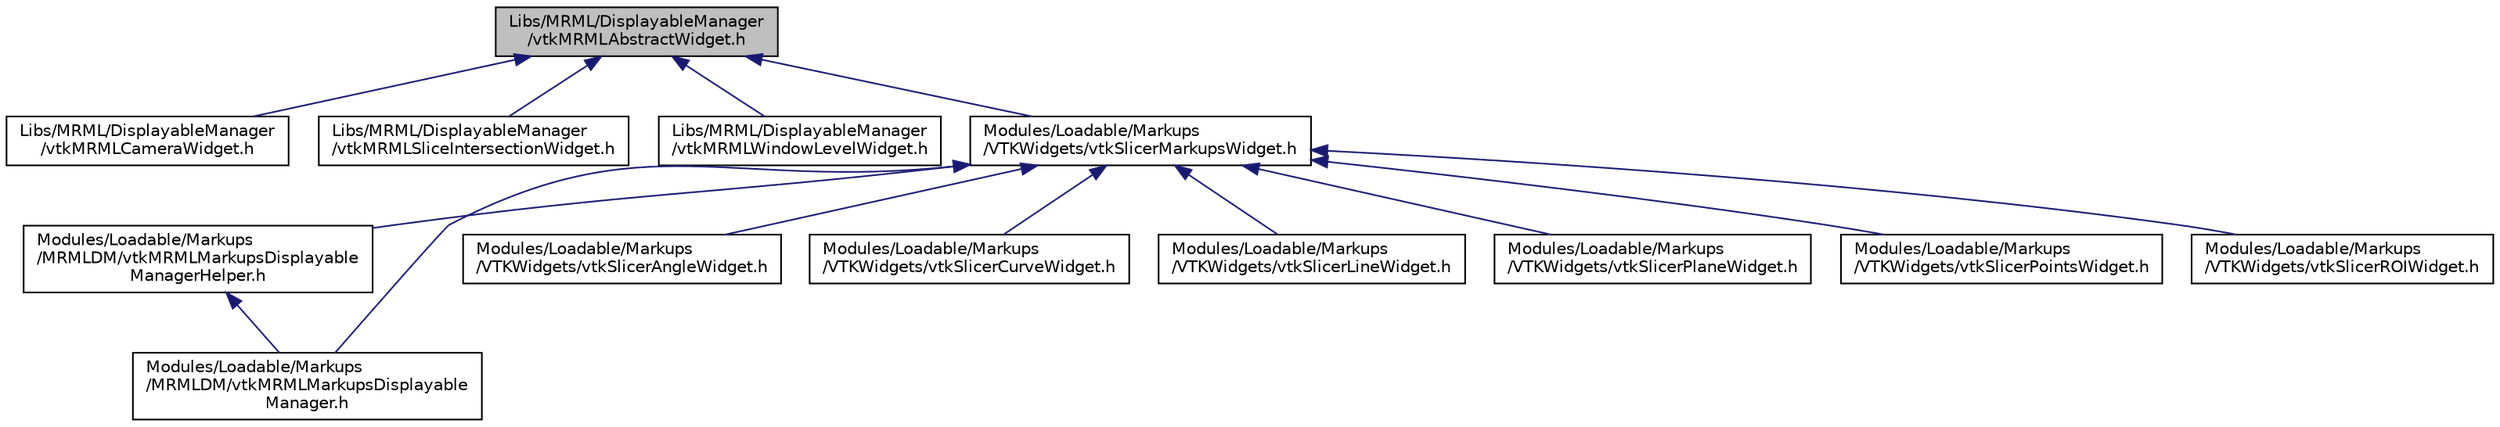 digraph "Libs/MRML/DisplayableManager/vtkMRMLAbstractWidget.h"
{
  bgcolor="transparent";
  edge [fontname="Helvetica",fontsize="10",labelfontname="Helvetica",labelfontsize="10"];
  node [fontname="Helvetica",fontsize="10",shape=record];
  Node6 [label="Libs/MRML/DisplayableManager\l/vtkMRMLAbstractWidget.h",height=0.2,width=0.4,color="black", fillcolor="grey75", style="filled", fontcolor="black"];
  Node6 -> Node7 [dir="back",color="midnightblue",fontsize="10",style="solid",fontname="Helvetica"];
  Node7 [label="Libs/MRML/DisplayableManager\l/vtkMRMLCameraWidget.h",height=0.2,width=0.4,color="black",URL="$vtkMRMLCameraWidget_8h.html"];
  Node6 -> Node8 [dir="back",color="midnightblue",fontsize="10",style="solid",fontname="Helvetica"];
  Node8 [label="Libs/MRML/DisplayableManager\l/vtkMRMLSliceIntersectionWidget.h",height=0.2,width=0.4,color="black",URL="$vtkMRMLSliceIntersectionWidget_8h.html"];
  Node6 -> Node9 [dir="back",color="midnightblue",fontsize="10",style="solid",fontname="Helvetica"];
  Node9 [label="Libs/MRML/DisplayableManager\l/vtkMRMLWindowLevelWidget.h",height=0.2,width=0.4,color="black",URL="$vtkMRMLWindowLevelWidget_8h.html"];
  Node6 -> Node10 [dir="back",color="midnightblue",fontsize="10",style="solid",fontname="Helvetica"];
  Node10 [label="Modules/Loadable/Markups\l/VTKWidgets/vtkSlicerMarkupsWidget.h",height=0.2,width=0.4,color="black",URL="$vtkSlicerMarkupsWidget_8h.html"];
  Node10 -> Node11 [dir="back",color="midnightblue",fontsize="10",style="solid",fontname="Helvetica"];
  Node11 [label="Modules/Loadable/Markups\l/MRMLDM/vtkMRMLMarkupsDisplayable\lManagerHelper.h",height=0.2,width=0.4,color="black",URL="$vtkMRMLMarkupsDisplayableManagerHelper_8h.html"];
  Node11 -> Node12 [dir="back",color="midnightblue",fontsize="10",style="solid",fontname="Helvetica"];
  Node12 [label="Modules/Loadable/Markups\l/MRMLDM/vtkMRMLMarkupsDisplayable\lManager.h",height=0.2,width=0.4,color="black",URL="$vtkMRMLMarkupsDisplayableManager_8h.html"];
  Node10 -> Node12 [dir="back",color="midnightblue",fontsize="10",style="solid",fontname="Helvetica"];
  Node10 -> Node13 [dir="back",color="midnightblue",fontsize="10",style="solid",fontname="Helvetica"];
  Node13 [label="Modules/Loadable/Markups\l/VTKWidgets/vtkSlicerAngleWidget.h",height=0.2,width=0.4,color="black",URL="$vtkSlicerAngleWidget_8h.html"];
  Node10 -> Node14 [dir="back",color="midnightblue",fontsize="10",style="solid",fontname="Helvetica"];
  Node14 [label="Modules/Loadable/Markups\l/VTKWidgets/vtkSlicerCurveWidget.h",height=0.2,width=0.4,color="black",URL="$vtkSlicerCurveWidget_8h.html"];
  Node10 -> Node15 [dir="back",color="midnightblue",fontsize="10",style="solid",fontname="Helvetica"];
  Node15 [label="Modules/Loadable/Markups\l/VTKWidgets/vtkSlicerLineWidget.h",height=0.2,width=0.4,color="black",URL="$vtkSlicerLineWidget_8h.html"];
  Node10 -> Node16 [dir="back",color="midnightblue",fontsize="10",style="solid",fontname="Helvetica"];
  Node16 [label="Modules/Loadable/Markups\l/VTKWidgets/vtkSlicerPlaneWidget.h",height=0.2,width=0.4,color="black",URL="$vtkSlicerPlaneWidget_8h.html"];
  Node10 -> Node17 [dir="back",color="midnightblue",fontsize="10",style="solid",fontname="Helvetica"];
  Node17 [label="Modules/Loadable/Markups\l/VTKWidgets/vtkSlicerPointsWidget.h",height=0.2,width=0.4,color="black",URL="$vtkSlicerPointsWidget_8h.html"];
  Node10 -> Node18 [dir="back",color="midnightblue",fontsize="10",style="solid",fontname="Helvetica"];
  Node18 [label="Modules/Loadable/Markups\l/VTKWidgets/vtkSlicerROIWidget.h",height=0.2,width=0.4,color="black",URL="$vtkSlicerROIWidget_8h.html"];
}
